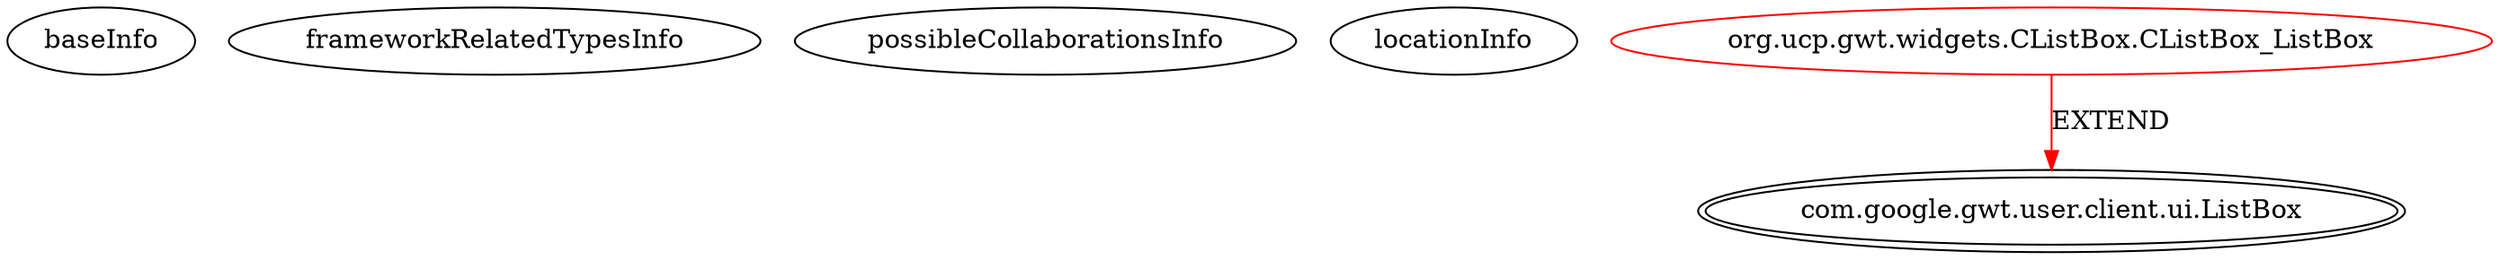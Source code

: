digraph {
baseInfo[graphId=3008,category="extension_graph",isAnonymous=false,possibleRelation=false]
frameworkRelatedTypesInfo[0="com.google.gwt.user.client.ui.ListBox"]
possibleCollaborationsInfo[]
locationInfo[projectName="hmiguellima-ugat",filePath="/hmiguellima-ugat/ugat-master/src/org/ucp/gwt/widgets/CListBox.java",contextSignature="CListBox_ListBox",graphId="3008"]
0[label="org.ucp.gwt.widgets.CListBox.CListBox_ListBox",vertexType="ROOT_CLIENT_CLASS_DECLARATION",isFrameworkType=false,color=red]
1[label="com.google.gwt.user.client.ui.ListBox",vertexType="FRAMEWORK_CLASS_TYPE",isFrameworkType=true,peripheries=2]
0->1[label="EXTEND",color=red]
}
